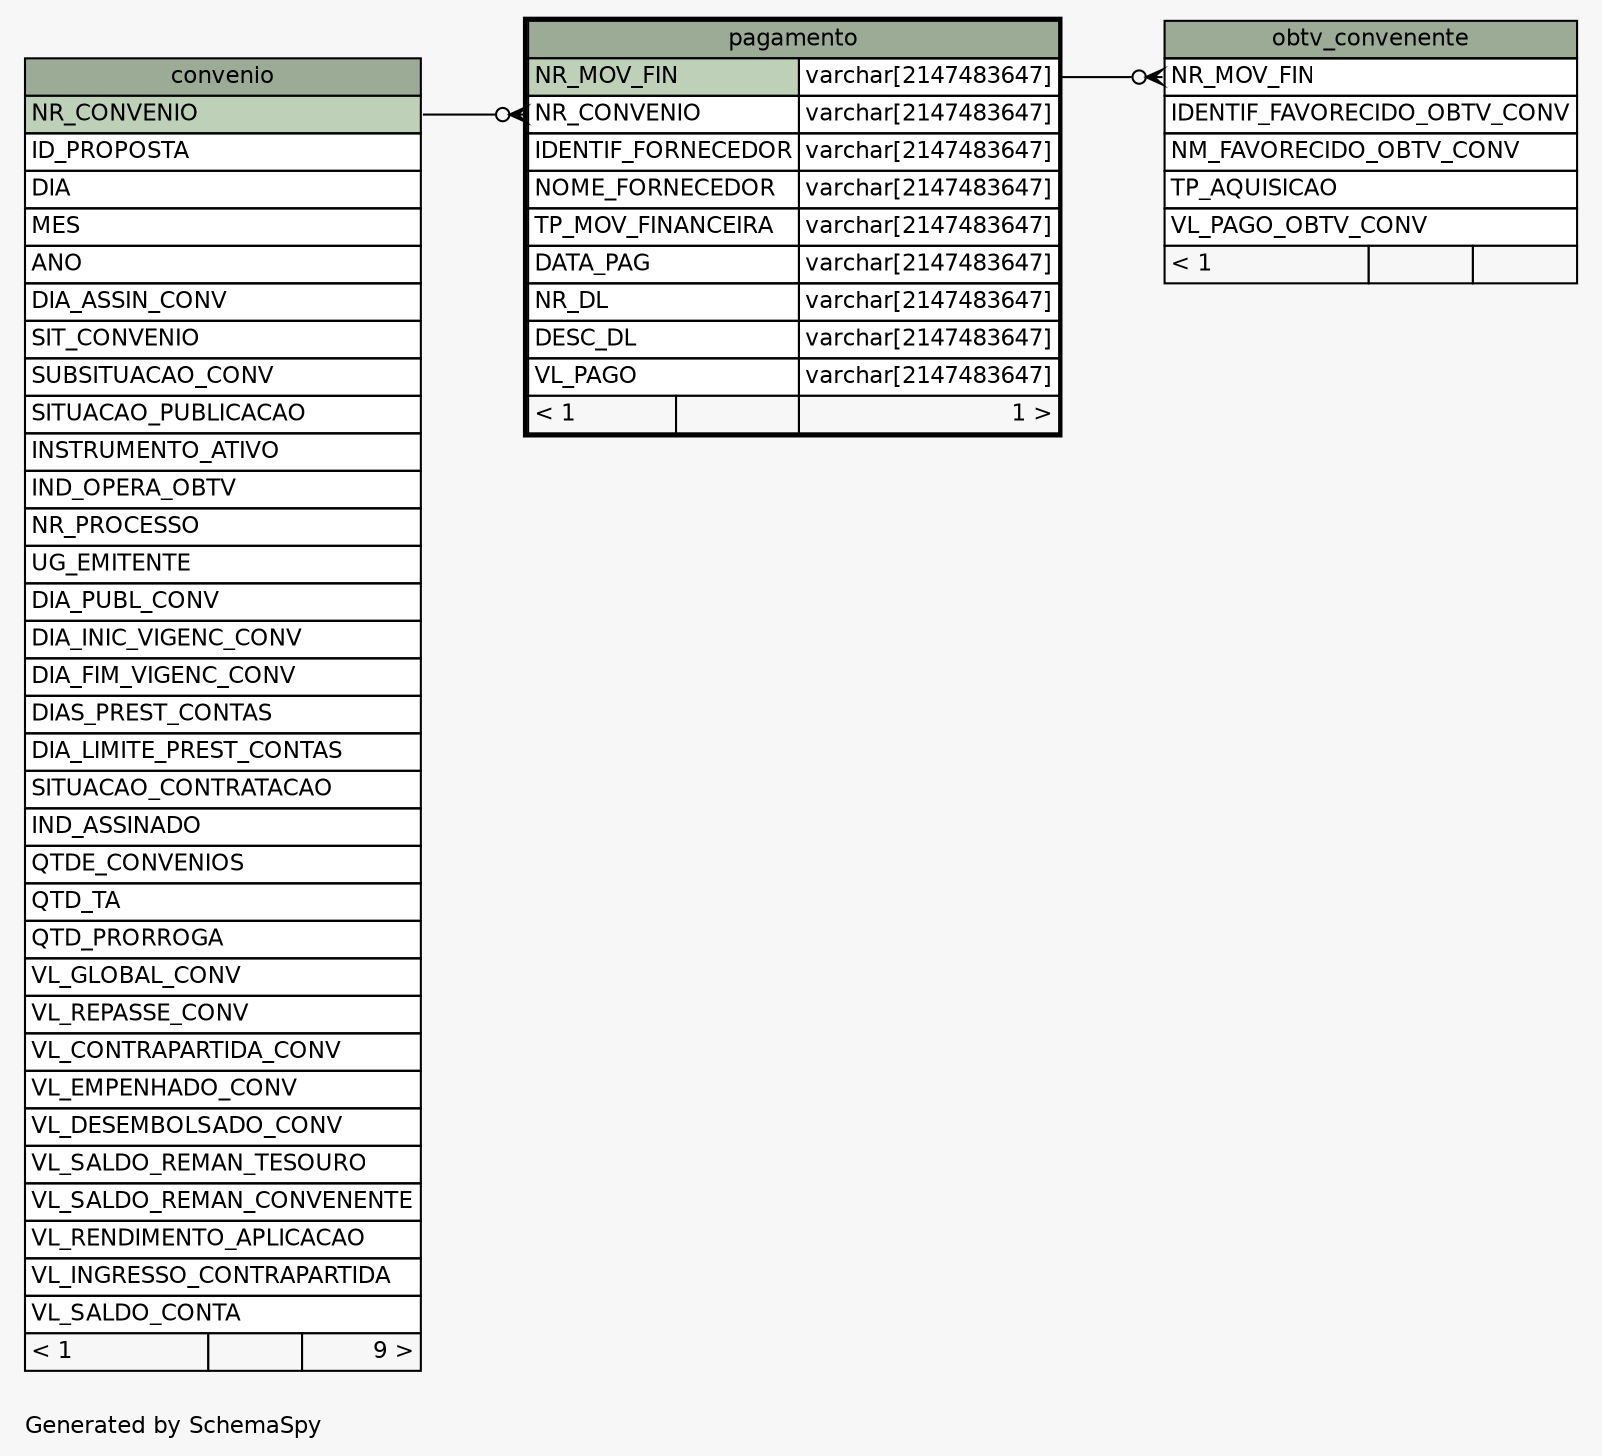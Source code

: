 // dot 2.38.0 on Windows 10 10.0
// SchemaSpy rev 590
digraph "oneDegreeRelationshipsDiagram" {
  graph [
    rankdir="RL"
    bgcolor="#f7f7f7"
    label="\nGenerated by SchemaSpy"
    labeljust="l"
    nodesep="0.18"
    ranksep="0.46"
    fontname="Helvetica"
    fontsize="11"
  ];
  node [
    fontname="Helvetica"
    fontsize="11"
    shape="plaintext"
  ];
  edge [
    arrowsize="0.8"
  ];
  "obtv_convenente":"NR_MOV_FIN":w -> "pagamento":"NR_MOV_FIN.type":e [arrowhead=none dir=back arrowtail=crowodot];
  "pagamento":"NR_CONVENIO":w -> "convenio":"NR_CONVENIO":e [arrowhead=none dir=back arrowtail=crowodot];
  "convenio" [
    label=<
    <TABLE BORDER="0" CELLBORDER="1" CELLSPACING="0" BGCOLOR="#ffffff">
      <TR><TD COLSPAN="3" BGCOLOR="#9bab96" ALIGN="CENTER">convenio</TD></TR>
      <TR><TD PORT="NR_CONVENIO" COLSPAN="3" BGCOLOR="#bed1b8" ALIGN="LEFT">NR_CONVENIO</TD></TR>
      <TR><TD PORT="ID_PROPOSTA" COLSPAN="3" ALIGN="LEFT">ID_PROPOSTA</TD></TR>
      <TR><TD PORT="DIA" COLSPAN="3" ALIGN="LEFT">DIA</TD></TR>
      <TR><TD PORT="MES" COLSPAN="3" ALIGN="LEFT">MES</TD></TR>
      <TR><TD PORT="ANO" COLSPAN="3" ALIGN="LEFT">ANO</TD></TR>
      <TR><TD PORT="DIA_ASSIN_CONV" COLSPAN="3" ALIGN="LEFT">DIA_ASSIN_CONV</TD></TR>
      <TR><TD PORT="SIT_CONVENIO" COLSPAN="3" ALIGN="LEFT">SIT_CONVENIO</TD></TR>
      <TR><TD PORT="SUBSITUACAO_CONV" COLSPAN="3" ALIGN="LEFT">SUBSITUACAO_CONV</TD></TR>
      <TR><TD PORT="SITUACAO_PUBLICACAO" COLSPAN="3" ALIGN="LEFT">SITUACAO_PUBLICACAO</TD></TR>
      <TR><TD PORT="INSTRUMENTO_ATIVO" COLSPAN="3" ALIGN="LEFT">INSTRUMENTO_ATIVO</TD></TR>
      <TR><TD PORT="IND_OPERA_OBTV" COLSPAN="3" ALIGN="LEFT">IND_OPERA_OBTV</TD></TR>
      <TR><TD PORT="NR_PROCESSO" COLSPAN="3" ALIGN="LEFT">NR_PROCESSO</TD></TR>
      <TR><TD PORT="UG_EMITENTE" COLSPAN="3" ALIGN="LEFT">UG_EMITENTE</TD></TR>
      <TR><TD PORT="DIA_PUBL_CONV" COLSPAN="3" ALIGN="LEFT">DIA_PUBL_CONV</TD></TR>
      <TR><TD PORT="DIA_INIC_VIGENC_CONV" COLSPAN="3" ALIGN="LEFT">DIA_INIC_VIGENC_CONV</TD></TR>
      <TR><TD PORT="DIA_FIM_VIGENC_CONV" COLSPAN="3" ALIGN="LEFT">DIA_FIM_VIGENC_CONV</TD></TR>
      <TR><TD PORT="DIAS_PREST_CONTAS" COLSPAN="3" ALIGN="LEFT">DIAS_PREST_CONTAS</TD></TR>
      <TR><TD PORT="DIA_LIMITE_PREST_CONTAS" COLSPAN="3" ALIGN="LEFT">DIA_LIMITE_PREST_CONTAS</TD></TR>
      <TR><TD PORT="SITUACAO_CONTRATACAO" COLSPAN="3" ALIGN="LEFT">SITUACAO_CONTRATACAO</TD></TR>
      <TR><TD PORT="IND_ASSINADO" COLSPAN="3" ALIGN="LEFT">IND_ASSINADO</TD></TR>
      <TR><TD PORT="QTDE_CONVENIOS" COLSPAN="3" ALIGN="LEFT">QTDE_CONVENIOS</TD></TR>
      <TR><TD PORT="QTD_TA" COLSPAN="3" ALIGN="LEFT">QTD_TA</TD></TR>
      <TR><TD PORT="QTD_PRORROGA" COLSPAN="3" ALIGN="LEFT">QTD_PRORROGA</TD></TR>
      <TR><TD PORT="VL_GLOBAL_CONV" COLSPAN="3" ALIGN="LEFT">VL_GLOBAL_CONV</TD></TR>
      <TR><TD PORT="VL_REPASSE_CONV" COLSPAN="3" ALIGN="LEFT">VL_REPASSE_CONV</TD></TR>
      <TR><TD PORT="VL_CONTRAPARTIDA_CONV" COLSPAN="3" ALIGN="LEFT">VL_CONTRAPARTIDA_CONV</TD></TR>
      <TR><TD PORT="VL_EMPENHADO_CONV" COLSPAN="3" ALIGN="LEFT">VL_EMPENHADO_CONV</TD></TR>
      <TR><TD PORT="VL_DESEMBOLSADO_CONV" COLSPAN="3" ALIGN="LEFT">VL_DESEMBOLSADO_CONV</TD></TR>
      <TR><TD PORT="VL_SALDO_REMAN_TESOURO" COLSPAN="3" ALIGN="LEFT">VL_SALDO_REMAN_TESOURO</TD></TR>
      <TR><TD PORT="VL_SALDO_REMAN_CONVENENTE" COLSPAN="3" ALIGN="LEFT">VL_SALDO_REMAN_CONVENENTE</TD></TR>
      <TR><TD PORT="VL_RENDIMENTO_APLICACAO" COLSPAN="3" ALIGN="LEFT">VL_RENDIMENTO_APLICACAO</TD></TR>
      <TR><TD PORT="VL_INGRESSO_CONTRAPARTIDA" COLSPAN="3" ALIGN="LEFT">VL_INGRESSO_CONTRAPARTIDA</TD></TR>
      <TR><TD PORT="VL_SALDO_CONTA" COLSPAN="3" ALIGN="LEFT">VL_SALDO_CONTA</TD></TR>
      <TR><TD ALIGN="LEFT" BGCOLOR="#f7f7f7">&lt; 1</TD><TD ALIGN="RIGHT" BGCOLOR="#f7f7f7">  </TD><TD ALIGN="RIGHT" BGCOLOR="#f7f7f7">9 &gt;</TD></TR>
    </TABLE>>
    URL="convenio.html"
    tooltip="convenio"
  ];
  "obtv_convenente" [
    label=<
    <TABLE BORDER="0" CELLBORDER="1" CELLSPACING="0" BGCOLOR="#ffffff">
      <TR><TD COLSPAN="3" BGCOLOR="#9bab96" ALIGN="CENTER">obtv_convenente</TD></TR>
      <TR><TD PORT="NR_MOV_FIN" COLSPAN="3" ALIGN="LEFT">NR_MOV_FIN</TD></TR>
      <TR><TD PORT="IDENTIF_FAVORECIDO_OBTV_CONV" COLSPAN="3" ALIGN="LEFT">IDENTIF_FAVORECIDO_OBTV_CONV</TD></TR>
      <TR><TD PORT="NM_FAVORECIDO_OBTV_CONV" COLSPAN="3" ALIGN="LEFT">NM_FAVORECIDO_OBTV_CONV</TD></TR>
      <TR><TD PORT="TP_AQUISICAO" COLSPAN="3" ALIGN="LEFT">TP_AQUISICAO</TD></TR>
      <TR><TD PORT="VL_PAGO_OBTV_CONV" COLSPAN="3" ALIGN="LEFT">VL_PAGO_OBTV_CONV</TD></TR>
      <TR><TD ALIGN="LEFT" BGCOLOR="#f7f7f7">&lt; 1</TD><TD ALIGN="RIGHT" BGCOLOR="#f7f7f7">  </TD><TD ALIGN="RIGHT" BGCOLOR="#f7f7f7">  </TD></TR>
    </TABLE>>
    URL="obtv_convenente.html"
    tooltip="obtv_convenente"
  ];
  "pagamento" [
    label=<
    <TABLE BORDER="2" CELLBORDER="1" CELLSPACING="0" BGCOLOR="#ffffff">
      <TR><TD COLSPAN="3" BGCOLOR="#9bab96" ALIGN="CENTER">pagamento</TD></TR>
      <TR><TD PORT="NR_MOV_FIN" COLSPAN="2" BGCOLOR="#bed1b8" ALIGN="LEFT">NR_MOV_FIN</TD><TD PORT="NR_MOV_FIN.type" ALIGN="LEFT">varchar[2147483647]</TD></TR>
      <TR><TD PORT="NR_CONVENIO" COLSPAN="2" ALIGN="LEFT">NR_CONVENIO</TD><TD PORT="NR_CONVENIO.type" ALIGN="LEFT">varchar[2147483647]</TD></TR>
      <TR><TD PORT="IDENTIF_FORNECEDOR" COLSPAN="2" ALIGN="LEFT">IDENTIF_FORNECEDOR</TD><TD PORT="IDENTIF_FORNECEDOR.type" ALIGN="LEFT">varchar[2147483647]</TD></TR>
      <TR><TD PORT="NOME_FORNECEDOR" COLSPAN="2" ALIGN="LEFT">NOME_FORNECEDOR</TD><TD PORT="NOME_FORNECEDOR.type" ALIGN="LEFT">varchar[2147483647]</TD></TR>
      <TR><TD PORT="TP_MOV_FINANCEIRA" COLSPAN="2" ALIGN="LEFT">TP_MOV_FINANCEIRA</TD><TD PORT="TP_MOV_FINANCEIRA.type" ALIGN="LEFT">varchar[2147483647]</TD></TR>
      <TR><TD PORT="DATA_PAG" COLSPAN="2" ALIGN="LEFT">DATA_PAG</TD><TD PORT="DATA_PAG.type" ALIGN="LEFT">varchar[2147483647]</TD></TR>
      <TR><TD PORT="NR_DL" COLSPAN="2" ALIGN="LEFT">NR_DL</TD><TD PORT="NR_DL.type" ALIGN="LEFT">varchar[2147483647]</TD></TR>
      <TR><TD PORT="DESC_DL" COLSPAN="2" ALIGN="LEFT">DESC_DL</TD><TD PORT="DESC_DL.type" ALIGN="LEFT">varchar[2147483647]</TD></TR>
      <TR><TD PORT="VL_PAGO" COLSPAN="2" ALIGN="LEFT">VL_PAGO</TD><TD PORT="VL_PAGO.type" ALIGN="LEFT">varchar[2147483647]</TD></TR>
      <TR><TD ALIGN="LEFT" BGCOLOR="#f7f7f7">&lt; 1</TD><TD ALIGN="RIGHT" BGCOLOR="#f7f7f7">  </TD><TD ALIGN="RIGHT" BGCOLOR="#f7f7f7">1 &gt;</TD></TR>
    </TABLE>>
    URL="pagamento.html"
    tooltip="pagamento"
  ];
}
